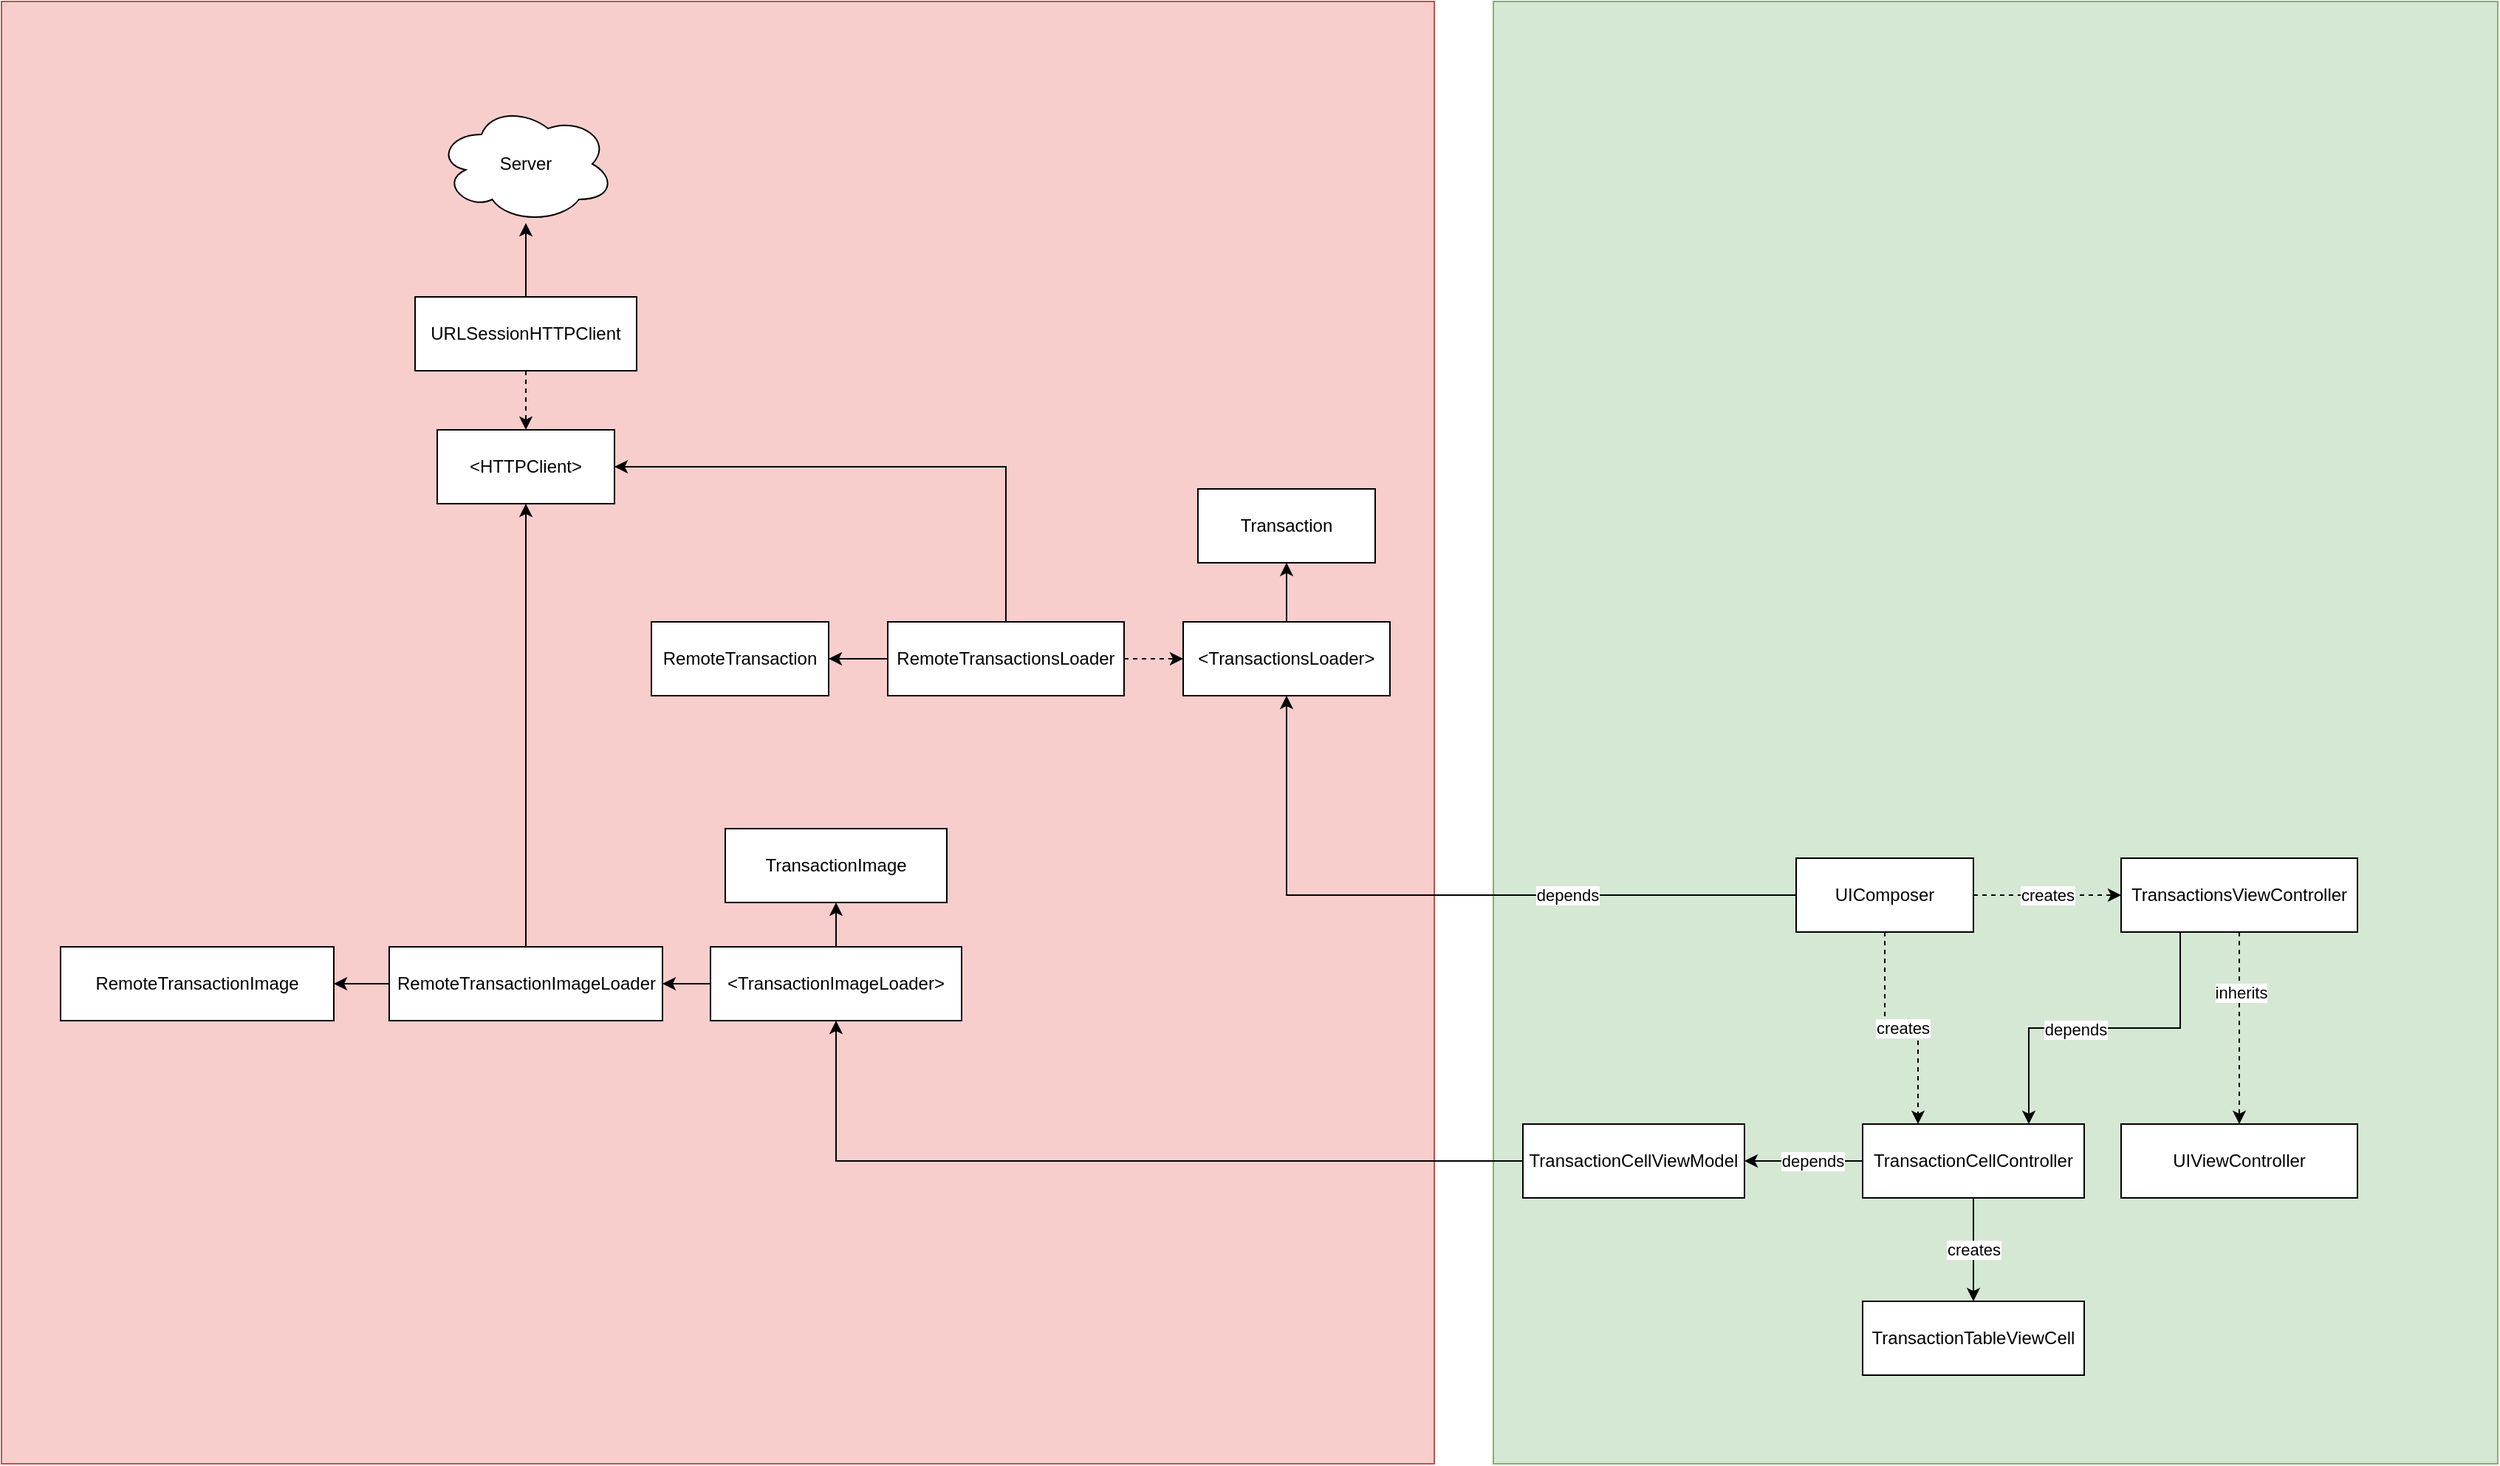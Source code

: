 <mxfile version="14.1.8" type="device"><diagram id="KVeWoinr8S1TxZTKIKyj" name="Page-1"><mxGraphModel dx="2893" dy="1163" grid="1" gridSize="10" guides="1" tooltips="1" connect="1" arrows="1" fold="1" page="1" pageScale="1" pageWidth="827" pageHeight="1169" math="0" shadow="0"><root><mxCell id="0"/><mxCell id="1" parent="0"/><mxCell id="t2wpzqNhbZ0dBnLB1Ir0-41" value="" style="rounded=0;whiteSpace=wrap;html=1;fillColor=#f8cecc;strokeColor=#b85450;" vertex="1" parent="1"><mxGeometry x="-390" y="150" width="970" height="990" as="geometry"/></mxCell><mxCell id="t2wpzqNhbZ0dBnLB1Ir0-40" value="" style="rounded=0;whiteSpace=wrap;html=1;fillColor=#d5e8d4;strokeColor=#82b366;" vertex="1" parent="1"><mxGeometry x="620" y="150" width="680" height="990" as="geometry"/></mxCell><mxCell id="t2wpzqNhbZ0dBnLB1Ir0-1" value="Server" style="ellipse;shape=cloud;whiteSpace=wrap;html=1;" vertex="1" parent="1"><mxGeometry x="-95" y="220" width="120" height="80" as="geometry"/></mxCell><mxCell id="t2wpzqNhbZ0dBnLB1Ir0-4" style="edgeStyle=orthogonalEdgeStyle;rounded=0;orthogonalLoop=1;jettySize=auto;html=1;" edge="1" parent="1" source="t2wpzqNhbZ0dBnLB1Ir0-2" target="t2wpzqNhbZ0dBnLB1Ir0-3"><mxGeometry relative="1" as="geometry"/></mxCell><mxCell id="t2wpzqNhbZ0dBnLB1Ir0-2" value="&amp;lt;TransactionsLoader&amp;gt;" style="rounded=0;whiteSpace=wrap;html=1;" vertex="1" parent="1"><mxGeometry x="410" y="570" width="140" height="50" as="geometry"/></mxCell><mxCell id="t2wpzqNhbZ0dBnLB1Ir0-3" value="Transaction" style="rounded=0;whiteSpace=wrap;html=1;" vertex="1" parent="1"><mxGeometry x="420" y="480" width="120" height="50" as="geometry"/></mxCell><mxCell id="t2wpzqNhbZ0dBnLB1Ir0-6" style="edgeStyle=orthogonalEdgeStyle;rounded=0;orthogonalLoop=1;jettySize=auto;html=1;dashed=1;" edge="1" parent="1" source="t2wpzqNhbZ0dBnLB1Ir0-5" target="t2wpzqNhbZ0dBnLB1Ir0-2"><mxGeometry relative="1" as="geometry"/></mxCell><mxCell id="t2wpzqNhbZ0dBnLB1Ir0-8" style="edgeStyle=orthogonalEdgeStyle;rounded=0;orthogonalLoop=1;jettySize=auto;html=1;exitX=0.5;exitY=0;exitDx=0;exitDy=0;entryX=1;entryY=0.5;entryDx=0;entryDy=0;" edge="1" parent="1" source="t2wpzqNhbZ0dBnLB1Ir0-5" target="t2wpzqNhbZ0dBnLB1Ir0-7"><mxGeometry relative="1" as="geometry"/></mxCell><mxCell id="t2wpzqNhbZ0dBnLB1Ir0-13" style="edgeStyle=orthogonalEdgeStyle;rounded=0;orthogonalLoop=1;jettySize=auto;html=1;" edge="1" parent="1" source="t2wpzqNhbZ0dBnLB1Ir0-5" target="t2wpzqNhbZ0dBnLB1Ir0-12"><mxGeometry relative="1" as="geometry"/></mxCell><mxCell id="t2wpzqNhbZ0dBnLB1Ir0-5" value="RemoteTransactionsLoader" style="rounded=0;whiteSpace=wrap;html=1;" vertex="1" parent="1"><mxGeometry x="210" y="570" width="160" height="50" as="geometry"/></mxCell><mxCell id="t2wpzqNhbZ0dBnLB1Ir0-7" value="&amp;lt;HTTPClient&amp;gt;" style="rounded=0;whiteSpace=wrap;html=1;" vertex="1" parent="1"><mxGeometry x="-95" y="440" width="120" height="50" as="geometry"/></mxCell><mxCell id="t2wpzqNhbZ0dBnLB1Ir0-10" style="edgeStyle=orthogonalEdgeStyle;rounded=0;orthogonalLoop=1;jettySize=auto;html=1;dashed=1;" edge="1" parent="1" source="t2wpzqNhbZ0dBnLB1Ir0-9" target="t2wpzqNhbZ0dBnLB1Ir0-7"><mxGeometry relative="1" as="geometry"/></mxCell><mxCell id="t2wpzqNhbZ0dBnLB1Ir0-11" style="edgeStyle=orthogonalEdgeStyle;rounded=0;orthogonalLoop=1;jettySize=auto;html=1;" edge="1" parent="1" source="t2wpzqNhbZ0dBnLB1Ir0-9" target="t2wpzqNhbZ0dBnLB1Ir0-1"><mxGeometry relative="1" as="geometry"/></mxCell><mxCell id="t2wpzqNhbZ0dBnLB1Ir0-9" value="URLSessionHTTPClient" style="rounded=0;whiteSpace=wrap;html=1;" vertex="1" parent="1"><mxGeometry x="-110" y="350" width="150" height="50" as="geometry"/></mxCell><mxCell id="t2wpzqNhbZ0dBnLB1Ir0-12" value="RemoteTransaction" style="rounded=0;whiteSpace=wrap;html=1;" vertex="1" parent="1"><mxGeometry x="50" y="570" width="120" height="50" as="geometry"/></mxCell><mxCell id="t2wpzqNhbZ0dBnLB1Ir0-15" value="depends" style="edgeStyle=orthogonalEdgeStyle;rounded=0;orthogonalLoop=1;jettySize=auto;html=1;entryX=0.5;entryY=1;entryDx=0;entryDy=0;" edge="1" parent="1" source="t2wpzqNhbZ0dBnLB1Ir0-14" target="t2wpzqNhbZ0dBnLB1Ir0-2"><mxGeometry x="-0.354" relative="1" as="geometry"><mxPoint as="offset"/></mxGeometry></mxCell><mxCell id="t2wpzqNhbZ0dBnLB1Ir0-17" value="creates" style="edgeStyle=orthogonalEdgeStyle;rounded=0;orthogonalLoop=1;jettySize=auto;html=1;entryX=0;entryY=0.5;entryDx=0;entryDy=0;dashed=1;" edge="1" parent="1" source="t2wpzqNhbZ0dBnLB1Ir0-14" target="t2wpzqNhbZ0dBnLB1Ir0-16"><mxGeometry relative="1" as="geometry"/></mxCell><mxCell id="t2wpzqNhbZ0dBnLB1Ir0-24" value="creates" style="edgeStyle=orthogonalEdgeStyle;rounded=0;orthogonalLoop=1;jettySize=auto;html=1;entryX=0.25;entryY=0;entryDx=0;entryDy=0;dashed=1;" edge="1" parent="1" source="t2wpzqNhbZ0dBnLB1Ir0-14" target="t2wpzqNhbZ0dBnLB1Ir0-22"><mxGeometry relative="1" as="geometry"/></mxCell><mxCell id="t2wpzqNhbZ0dBnLB1Ir0-14" value="UIComposer" style="rounded=0;whiteSpace=wrap;html=1;" vertex="1" parent="1"><mxGeometry x="825" y="730" width="120" height="50" as="geometry"/></mxCell><mxCell id="t2wpzqNhbZ0dBnLB1Ir0-21" style="edgeStyle=orthogonalEdgeStyle;rounded=0;orthogonalLoop=1;jettySize=auto;html=1;dashed=1;" edge="1" parent="1" source="t2wpzqNhbZ0dBnLB1Ir0-16" target="t2wpzqNhbZ0dBnLB1Ir0-20"><mxGeometry relative="1" as="geometry"/></mxCell><mxCell id="t2wpzqNhbZ0dBnLB1Ir0-39" value="inherits" style="edgeLabel;html=1;align=center;verticalAlign=middle;resizable=0;points=[];" vertex="1" connectable="0" parent="t2wpzqNhbZ0dBnLB1Ir0-21"><mxGeometry x="-0.369" y="1" relative="1" as="geometry"><mxPoint as="offset"/></mxGeometry></mxCell><mxCell id="t2wpzqNhbZ0dBnLB1Ir0-23" style="edgeStyle=orthogonalEdgeStyle;rounded=0;orthogonalLoop=1;jettySize=auto;html=1;entryX=0.75;entryY=0;entryDx=0;entryDy=0;exitX=0.25;exitY=1;exitDx=0;exitDy=0;" edge="1" parent="1" source="t2wpzqNhbZ0dBnLB1Ir0-16" target="t2wpzqNhbZ0dBnLB1Ir0-22"><mxGeometry relative="1" as="geometry"/></mxCell><mxCell id="t2wpzqNhbZ0dBnLB1Ir0-37" value="depends" style="edgeLabel;html=1;align=center;verticalAlign=middle;resizable=0;points=[];" vertex="1" connectable="0" parent="t2wpzqNhbZ0dBnLB1Ir0-23"><mxGeometry x="0.176" y="1" relative="1" as="geometry"><mxPoint as="offset"/></mxGeometry></mxCell><mxCell id="t2wpzqNhbZ0dBnLB1Ir0-16" value="TransactionsViewController" style="rounded=0;whiteSpace=wrap;html=1;" vertex="1" parent="1"><mxGeometry x="1045" y="730" width="160" height="50" as="geometry"/></mxCell><mxCell id="t2wpzqNhbZ0dBnLB1Ir0-43" style="edgeStyle=orthogonalEdgeStyle;rounded=0;orthogonalLoop=1;jettySize=auto;html=1;" edge="1" parent="1" target="t2wpzqNhbZ0dBnLB1Ir0-42"><mxGeometry relative="1" as="geometry"><mxPoint x="1125" y="600" as="sourcePoint"/></mxGeometry></mxCell><mxCell id="t2wpzqNhbZ0dBnLB1Ir0-20" value="UIViewController" style="rounded=0;whiteSpace=wrap;html=1;" vertex="1" parent="1"><mxGeometry x="1045" y="910" width="160" height="50" as="geometry"/></mxCell><mxCell id="t2wpzqNhbZ0dBnLB1Ir0-26" style="edgeStyle=orthogonalEdgeStyle;rounded=0;orthogonalLoop=1;jettySize=auto;html=1;entryX=1;entryY=0.5;entryDx=0;entryDy=0;exitX=0;exitY=0.5;exitDx=0;exitDy=0;" edge="1" parent="1" source="t2wpzqNhbZ0dBnLB1Ir0-22" target="t2wpzqNhbZ0dBnLB1Ir0-25"><mxGeometry relative="1" as="geometry"/></mxCell><mxCell id="t2wpzqNhbZ0dBnLB1Ir0-36" value="depends" style="edgeLabel;html=1;align=center;verticalAlign=middle;resizable=0;points=[];" vertex="1" connectable="0" parent="t2wpzqNhbZ0dBnLB1Ir0-26"><mxGeometry x="0.285" y="1" relative="1" as="geometry"><mxPoint x="17" y="-1" as="offset"/></mxGeometry></mxCell><mxCell id="t2wpzqNhbZ0dBnLB1Ir0-45" value="creates" style="edgeStyle=orthogonalEdgeStyle;rounded=0;orthogonalLoop=1;jettySize=auto;html=1;entryX=0.5;entryY=0;entryDx=0;entryDy=0;" edge="1" parent="1" source="t2wpzqNhbZ0dBnLB1Ir0-22" target="t2wpzqNhbZ0dBnLB1Ir0-44"><mxGeometry relative="1" as="geometry"/></mxCell><mxCell id="t2wpzqNhbZ0dBnLB1Ir0-22" value="TransactionCellController" style="rounded=0;whiteSpace=wrap;html=1;" vertex="1" parent="1"><mxGeometry x="870" y="910" width="150" height="50" as="geometry"/></mxCell><mxCell id="t2wpzqNhbZ0dBnLB1Ir0-28" style="edgeStyle=orthogonalEdgeStyle;rounded=0;orthogonalLoop=1;jettySize=auto;html=1;" edge="1" parent="1" source="t2wpzqNhbZ0dBnLB1Ir0-25" target="t2wpzqNhbZ0dBnLB1Ir0-27"><mxGeometry relative="1" as="geometry"/></mxCell><mxCell id="t2wpzqNhbZ0dBnLB1Ir0-25" value="TransactionCellViewModel" style="rounded=0;whiteSpace=wrap;html=1;" vertex="1" parent="1"><mxGeometry x="640" y="910" width="150" height="50" as="geometry"/></mxCell><mxCell id="t2wpzqNhbZ0dBnLB1Ir0-30" style="edgeStyle=orthogonalEdgeStyle;rounded=0;orthogonalLoop=1;jettySize=auto;html=1;" edge="1" parent="1" source="t2wpzqNhbZ0dBnLB1Ir0-27" target="t2wpzqNhbZ0dBnLB1Ir0-29"><mxGeometry relative="1" as="geometry"/></mxCell><mxCell id="t2wpzqNhbZ0dBnLB1Ir0-32" style="edgeStyle=orthogonalEdgeStyle;rounded=0;orthogonalLoop=1;jettySize=auto;html=1;" edge="1" parent="1" source="t2wpzqNhbZ0dBnLB1Ir0-27" target="t2wpzqNhbZ0dBnLB1Ir0-31"><mxGeometry relative="1" as="geometry"/></mxCell><mxCell id="t2wpzqNhbZ0dBnLB1Ir0-27" value="&amp;lt;TransactionImageLoader&amp;gt;" style="rounded=0;whiteSpace=wrap;html=1;" vertex="1" parent="1"><mxGeometry x="90" y="790" width="170" height="50" as="geometry"/></mxCell><mxCell id="t2wpzqNhbZ0dBnLB1Ir0-29" value="TransactionImage" style="rounded=0;whiteSpace=wrap;html=1;" vertex="1" parent="1"><mxGeometry x="100" y="710" width="150" height="50" as="geometry"/></mxCell><mxCell id="t2wpzqNhbZ0dBnLB1Ir0-34" style="edgeStyle=orthogonalEdgeStyle;rounded=0;orthogonalLoop=1;jettySize=auto;html=1;" edge="1" parent="1" source="t2wpzqNhbZ0dBnLB1Ir0-31" target="t2wpzqNhbZ0dBnLB1Ir0-33"><mxGeometry relative="1" as="geometry"/></mxCell><mxCell id="t2wpzqNhbZ0dBnLB1Ir0-35" style="edgeStyle=orthogonalEdgeStyle;rounded=0;orthogonalLoop=1;jettySize=auto;html=1;exitX=0.5;exitY=0;exitDx=0;exitDy=0;" edge="1" parent="1" source="t2wpzqNhbZ0dBnLB1Ir0-31" target="t2wpzqNhbZ0dBnLB1Ir0-7"><mxGeometry relative="1" as="geometry"/></mxCell><mxCell id="t2wpzqNhbZ0dBnLB1Ir0-31" value="RemoteTransactionImageLoader" style="rounded=0;whiteSpace=wrap;html=1;" vertex="1" parent="1"><mxGeometry x="-127.5" y="790" width="185" height="50" as="geometry"/></mxCell><mxCell id="t2wpzqNhbZ0dBnLB1Ir0-33" value="RemoteTransactionImage" style="rounded=0;whiteSpace=wrap;html=1;" vertex="1" parent="1"><mxGeometry x="-350" y="790" width="185" height="50" as="geometry"/></mxCell><mxCell id="t2wpzqNhbZ0dBnLB1Ir0-44" value="TransactionTableViewCell" style="rounded=0;whiteSpace=wrap;html=1;" vertex="1" parent="1"><mxGeometry x="870" y="1030" width="150" height="50" as="geometry"/></mxCell></root></mxGraphModel></diagram></mxfile>